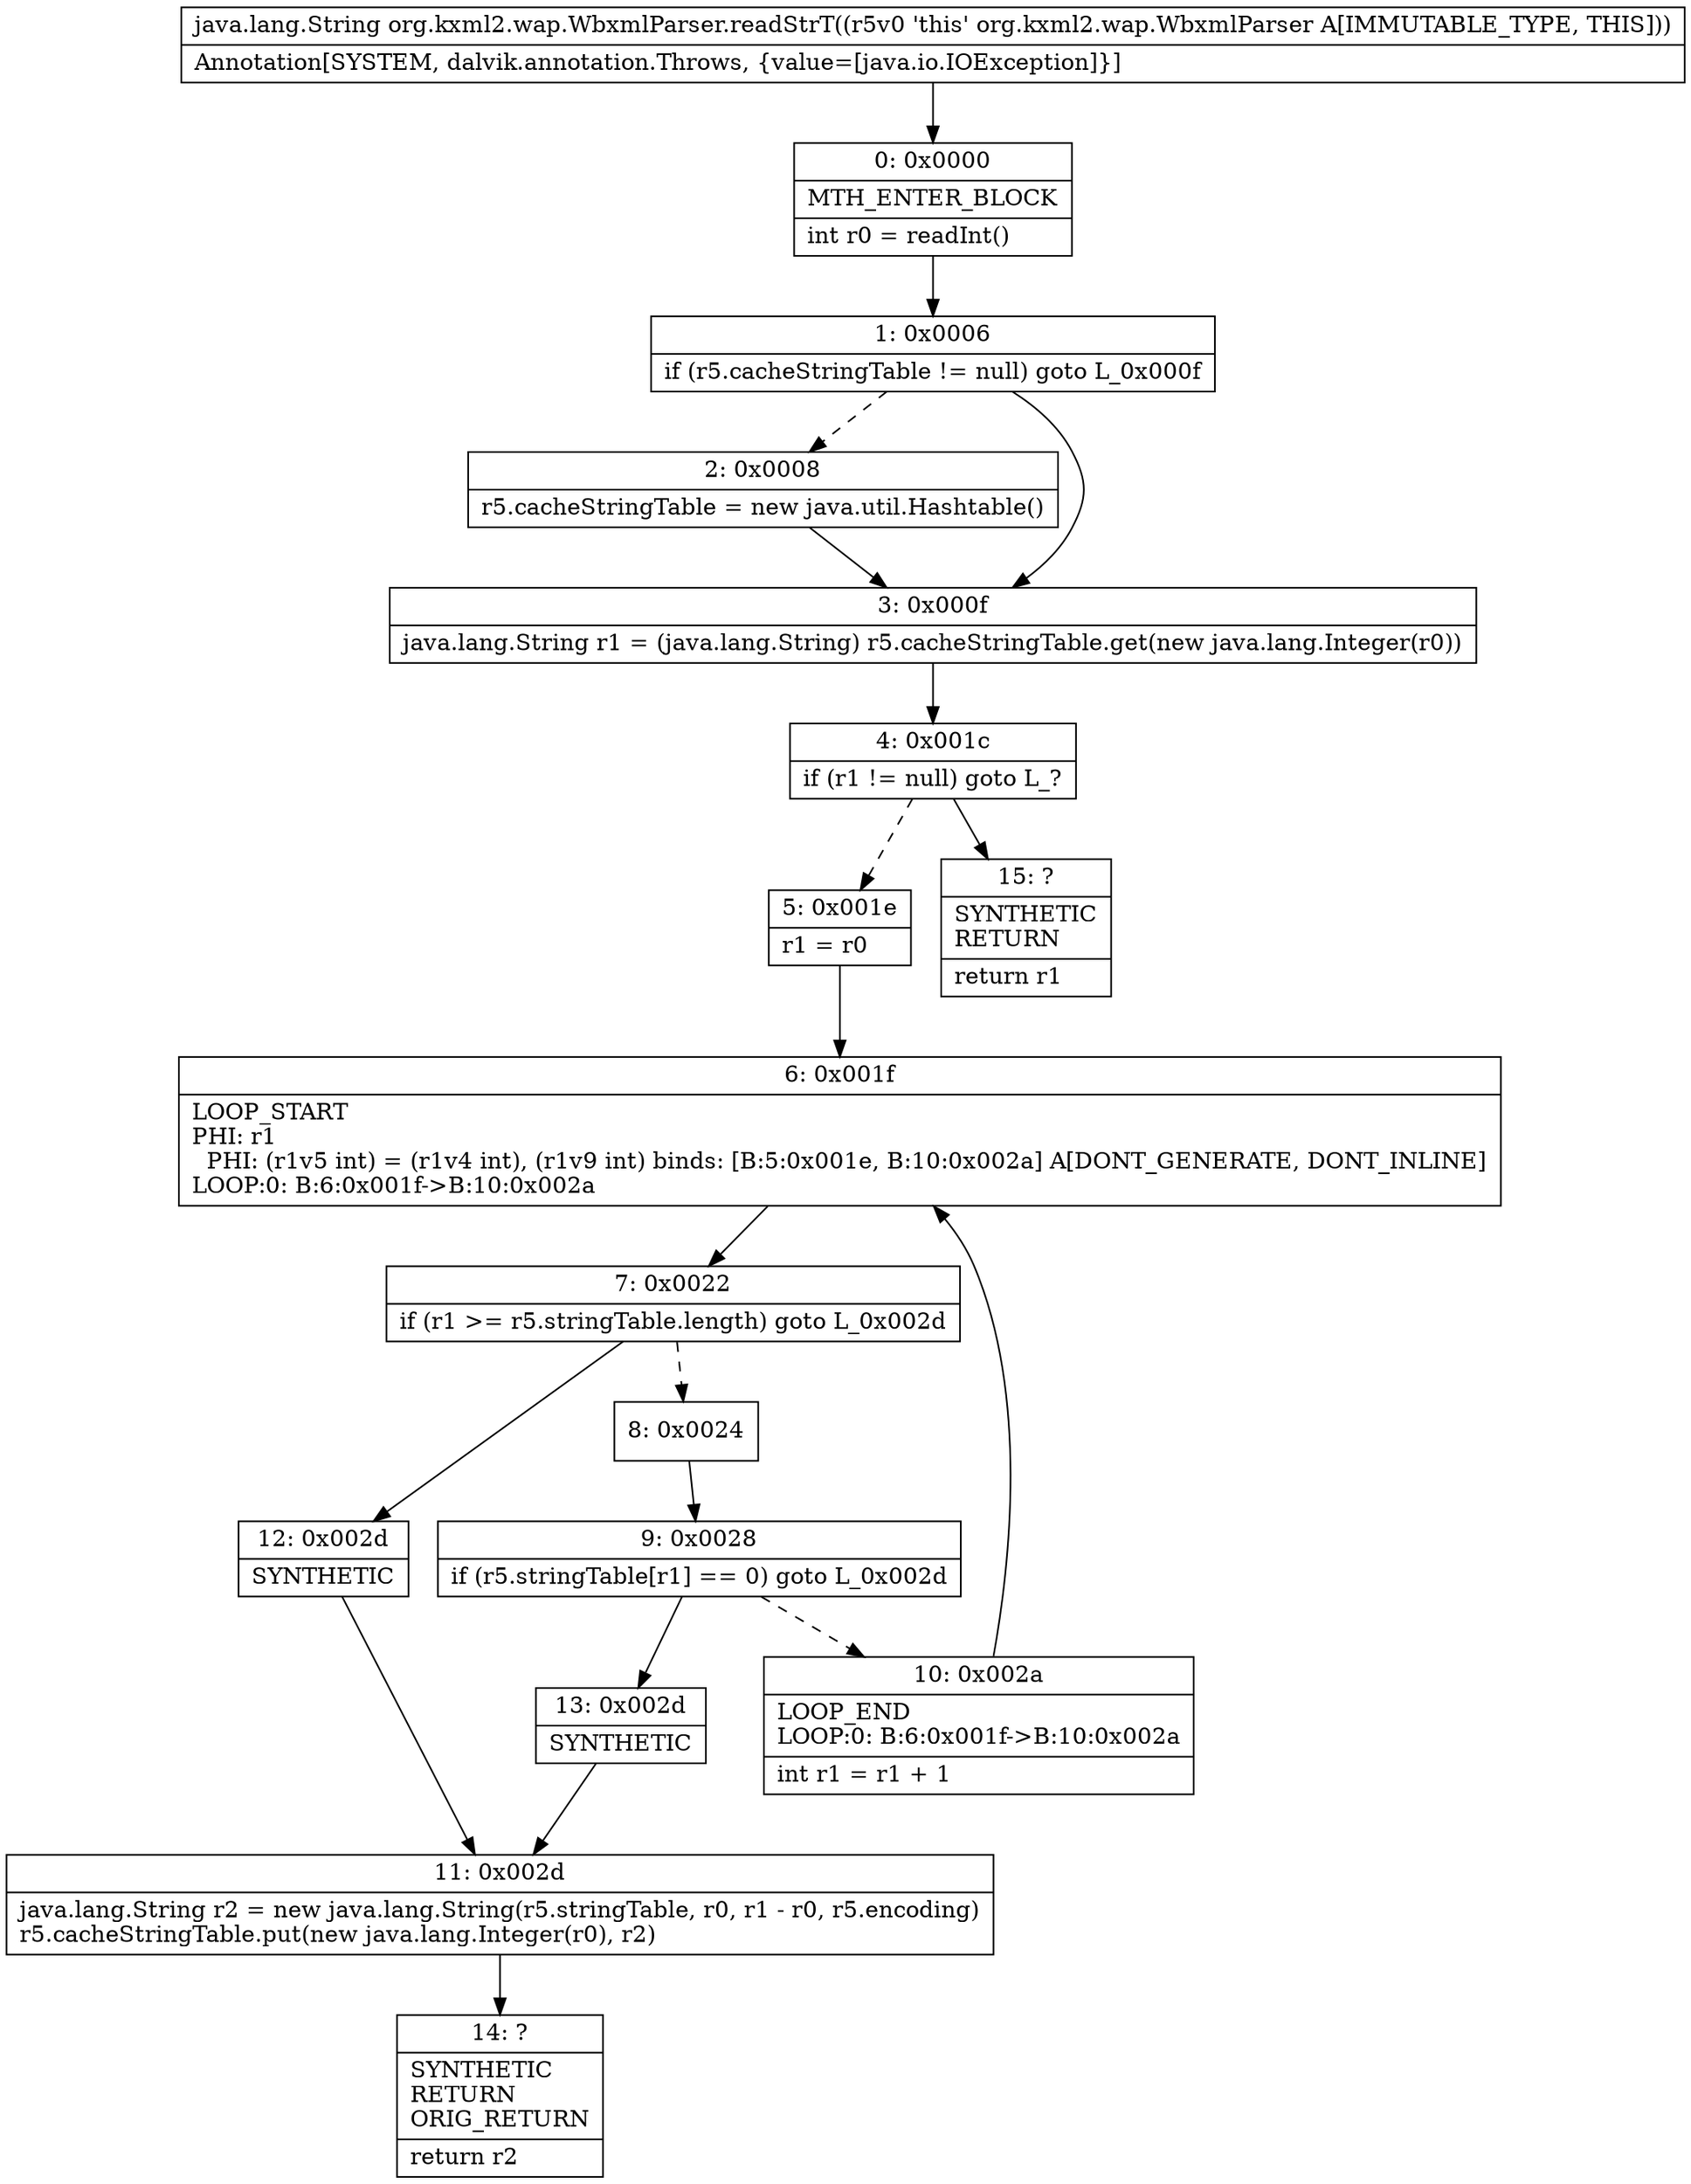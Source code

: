 digraph "CFG fororg.kxml2.wap.WbxmlParser.readStrT()Ljava\/lang\/String;" {
Node_0 [shape=record,label="{0\:\ 0x0000|MTH_ENTER_BLOCK\l|int r0 = readInt()\l}"];
Node_1 [shape=record,label="{1\:\ 0x0006|if (r5.cacheStringTable != null) goto L_0x000f\l}"];
Node_2 [shape=record,label="{2\:\ 0x0008|r5.cacheStringTable = new java.util.Hashtable()\l}"];
Node_3 [shape=record,label="{3\:\ 0x000f|java.lang.String r1 = (java.lang.String) r5.cacheStringTable.get(new java.lang.Integer(r0))\l}"];
Node_4 [shape=record,label="{4\:\ 0x001c|if (r1 != null) goto L_?\l}"];
Node_5 [shape=record,label="{5\:\ 0x001e|r1 = r0\l}"];
Node_6 [shape=record,label="{6\:\ 0x001f|LOOP_START\lPHI: r1 \l  PHI: (r1v5 int) = (r1v4 int), (r1v9 int) binds: [B:5:0x001e, B:10:0x002a] A[DONT_GENERATE, DONT_INLINE]\lLOOP:0: B:6:0x001f\-\>B:10:0x002a\l}"];
Node_7 [shape=record,label="{7\:\ 0x0022|if (r1 \>= r5.stringTable.length) goto L_0x002d\l}"];
Node_8 [shape=record,label="{8\:\ 0x0024}"];
Node_9 [shape=record,label="{9\:\ 0x0028|if (r5.stringTable[r1] == 0) goto L_0x002d\l}"];
Node_10 [shape=record,label="{10\:\ 0x002a|LOOP_END\lLOOP:0: B:6:0x001f\-\>B:10:0x002a\l|int r1 = r1 + 1\l}"];
Node_11 [shape=record,label="{11\:\ 0x002d|java.lang.String r2 = new java.lang.String(r5.stringTable, r0, r1 \- r0, r5.encoding)\lr5.cacheStringTable.put(new java.lang.Integer(r0), r2)\l}"];
Node_12 [shape=record,label="{12\:\ 0x002d|SYNTHETIC\l}"];
Node_13 [shape=record,label="{13\:\ 0x002d|SYNTHETIC\l}"];
Node_14 [shape=record,label="{14\:\ ?|SYNTHETIC\lRETURN\lORIG_RETURN\l|return r2\l}"];
Node_15 [shape=record,label="{15\:\ ?|SYNTHETIC\lRETURN\l|return r1\l}"];
MethodNode[shape=record,label="{java.lang.String org.kxml2.wap.WbxmlParser.readStrT((r5v0 'this' org.kxml2.wap.WbxmlParser A[IMMUTABLE_TYPE, THIS]))  | Annotation[SYSTEM, dalvik.annotation.Throws, \{value=[java.io.IOException]\}]\l}"];
MethodNode -> Node_0;
Node_0 -> Node_1;
Node_1 -> Node_2[style=dashed];
Node_1 -> Node_3;
Node_2 -> Node_3;
Node_3 -> Node_4;
Node_4 -> Node_5[style=dashed];
Node_4 -> Node_15;
Node_5 -> Node_6;
Node_6 -> Node_7;
Node_7 -> Node_8[style=dashed];
Node_7 -> Node_12;
Node_8 -> Node_9;
Node_9 -> Node_10[style=dashed];
Node_9 -> Node_13;
Node_10 -> Node_6;
Node_11 -> Node_14;
Node_12 -> Node_11;
Node_13 -> Node_11;
}

